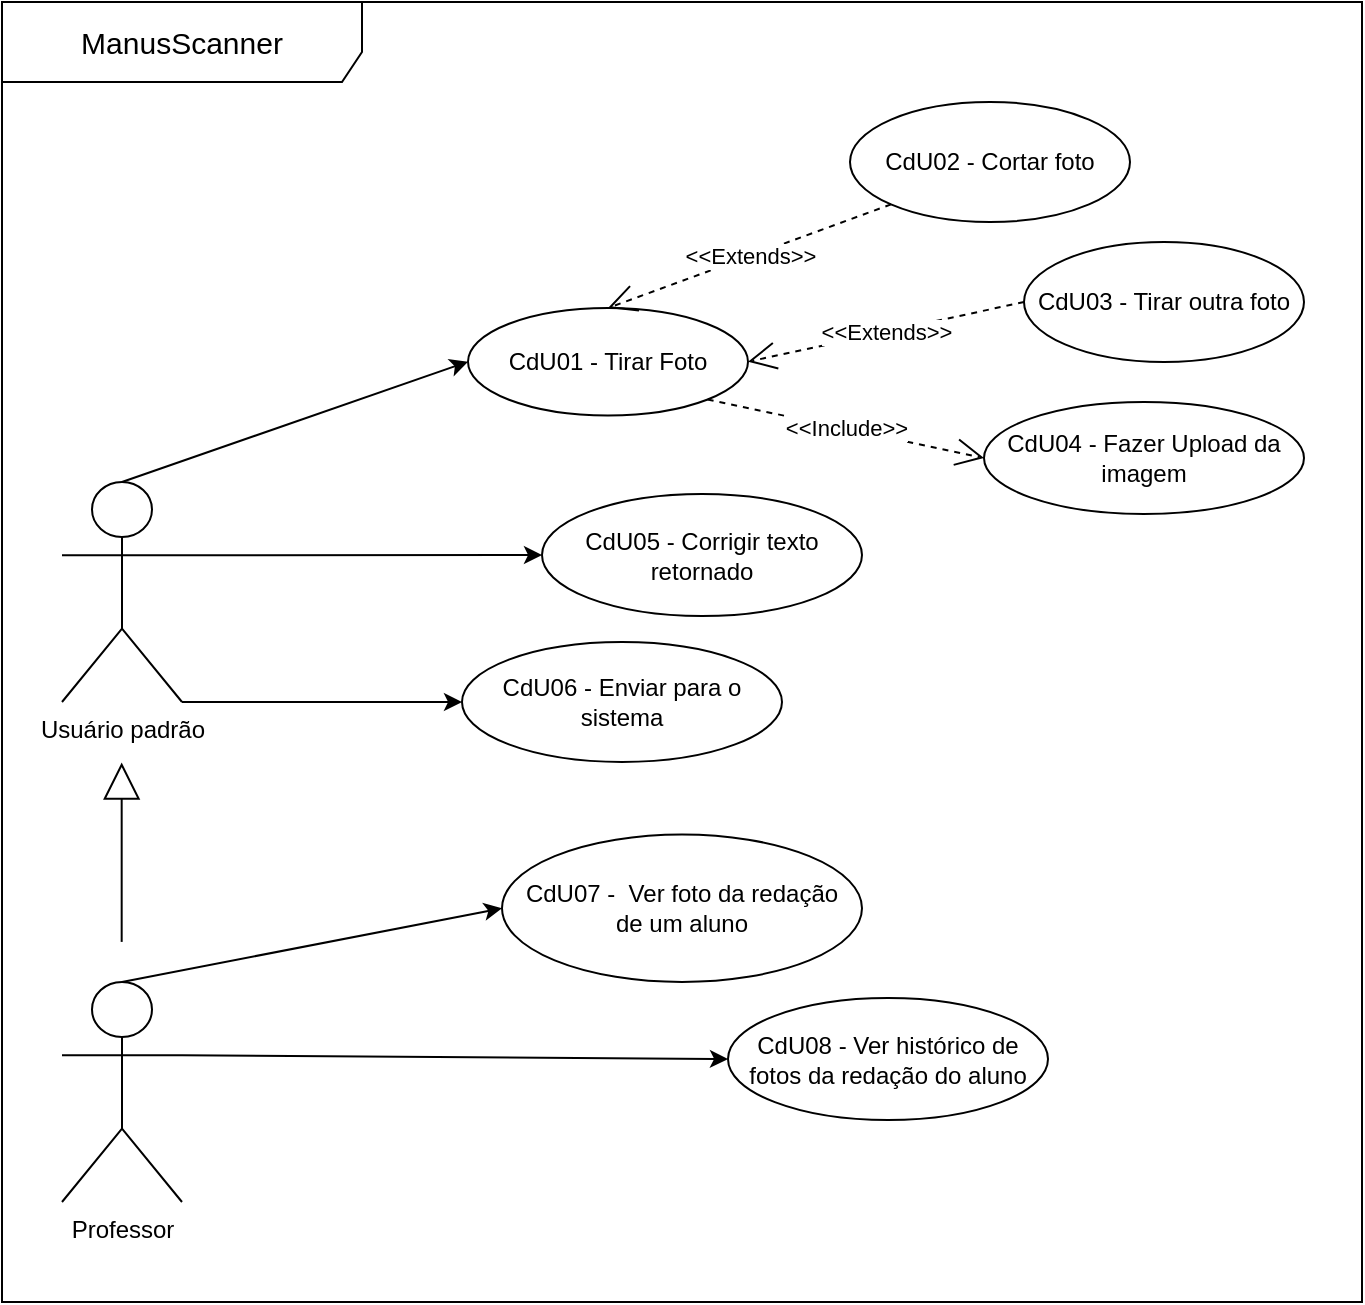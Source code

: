<mxfile version="24.7.7">
  <diagram name="Page-1" id="VWgly2nOHGJHui8vA40v">
    <mxGraphModel dx="1591" dy="843" grid="1" gridSize="10" guides="1" tooltips="1" connect="1" arrows="1" fold="1" page="1" pageScale="1" pageWidth="850" pageHeight="1100" math="0" shadow="0">
      <root>
        <mxCell id="0" />
        <mxCell id="1" parent="0" />
        <mxCell id="7YZ-ag36RC1AAsRXkEIa-1" value="Usuário padrão" style="shape=umlActor;verticalLabelPosition=bottom;verticalAlign=top;html=1;outlineConnect=0;" parent="1" vertex="1">
          <mxGeometry x="100" y="360" width="60" height="110" as="geometry" />
        </mxCell>
        <mxCell id="7YZ-ag36RC1AAsRXkEIa-2" value="" style="endArrow=classic;html=1;rounded=0;entryX=0;entryY=0.5;entryDx=0;entryDy=0;exitX=0.5;exitY=0;exitDx=0;exitDy=0;exitPerimeter=0;" parent="1" source="7YZ-ag36RC1AAsRXkEIa-1" target="7YZ-ag36RC1AAsRXkEIa-7" edge="1">
          <mxGeometry width="50" height="50" relative="1" as="geometry">
            <mxPoint x="50" y="133.74" as="sourcePoint" />
            <mxPoint x="147.829" y="103.594" as="targetPoint" />
          </mxGeometry>
        </mxCell>
        <mxCell id="7YZ-ag36RC1AAsRXkEIa-7" value="CdU01 - Tirar Foto" style="ellipse;whiteSpace=wrap;html=1;" parent="1" vertex="1">
          <mxGeometry x="303" y="273" width="140" height="53.74" as="geometry" />
        </mxCell>
        <mxCell id="7YZ-ag36RC1AAsRXkEIa-8" value="CdU04 - Fazer Upload da imagem" style="ellipse;whiteSpace=wrap;html=1;" parent="1" vertex="1">
          <mxGeometry x="561" y="320" width="160" height="56" as="geometry" />
        </mxCell>
        <mxCell id="7YZ-ag36RC1AAsRXkEIa-11" value="CdU02 - Cortar foto" style="ellipse;whiteSpace=wrap;html=1;" parent="1" vertex="1">
          <mxGeometry x="494" y="170" width="140" height="60" as="geometry" />
        </mxCell>
        <mxCell id="7YZ-ag36RC1AAsRXkEIa-14" value="CdU03 - Tirar outra foto" style="ellipse;whiteSpace=wrap;html=1;" parent="1" vertex="1">
          <mxGeometry x="581" y="240" width="140" height="60" as="geometry" />
        </mxCell>
        <mxCell id="7YZ-ag36RC1AAsRXkEIa-23" value="" style="endArrow=classic;html=1;rounded=0;exitX=1;exitY=0.333;exitDx=0;exitDy=0;exitPerimeter=0;entryX=0;entryY=0.5;entryDx=0;entryDy=0;" parent="1" source="7YZ-ag36RC1AAsRXkEIa-1" target="7YZ-ag36RC1AAsRXkEIa-24" edge="1">
          <mxGeometry width="50" height="50" relative="1" as="geometry">
            <mxPoint x="90" y="428.5" as="sourcePoint" />
            <mxPoint x="240" y="330" as="targetPoint" />
            <Array as="points" />
          </mxGeometry>
        </mxCell>
        <mxCell id="7YZ-ag36RC1AAsRXkEIa-24" value="CdU05 - Corrigir texto retornado" style="ellipse;whiteSpace=wrap;html=1;" parent="1" vertex="1">
          <mxGeometry x="340" y="366" width="160" height="61" as="geometry" />
        </mxCell>
        <mxCell id="7YZ-ag36RC1AAsRXkEIa-30" value="" style="endArrow=classic;html=1;rounded=0;exitX=1;exitY=1;exitDx=0;exitDy=0;exitPerimeter=0;entryX=0;entryY=0.5;entryDx=0;entryDy=0;" parent="1" source="7YZ-ag36RC1AAsRXkEIa-1" target="7YZ-ag36RC1AAsRXkEIa-31" edge="1">
          <mxGeometry width="50" height="50" relative="1" as="geometry">
            <mxPoint x="130" y="410" as="sourcePoint" />
            <mxPoint x="275" y="405" as="targetPoint" />
            <Array as="points" />
          </mxGeometry>
        </mxCell>
        <mxCell id="7YZ-ag36RC1AAsRXkEIa-31" value="CdU06 - Enviar para o sistema" style="ellipse;whiteSpace=wrap;html=1;" parent="1" vertex="1">
          <mxGeometry x="300" y="440" width="160" height="60" as="geometry" />
        </mxCell>
        <mxCell id="EgZ5IGJBUvGJ73Zn3sY7-1" value="&amp;lt;&amp;lt;Extends&amp;gt;&amp;gt;" style="endArrow=open;endSize=12;dashed=1;html=1;rounded=0;exitX=0;exitY=1;exitDx=0;exitDy=0;entryX=0.5;entryY=0;entryDx=0;entryDy=0;" parent="1" source="7YZ-ag36RC1AAsRXkEIa-11" target="7YZ-ag36RC1AAsRXkEIa-7" edge="1">
          <mxGeometry width="160" relative="1" as="geometry">
            <mxPoint x="411" y="180" as="sourcePoint" />
            <mxPoint x="545.161" y="141.405" as="targetPoint" />
          </mxGeometry>
        </mxCell>
        <mxCell id="EgZ5IGJBUvGJ73Zn3sY7-2" value="&amp;lt;&amp;lt;Extends&amp;gt;&amp;gt;" style="endArrow=open;endSize=12;dashed=1;html=1;rounded=0;entryX=1;entryY=0.5;entryDx=0;entryDy=0;exitX=0;exitY=0.5;exitDx=0;exitDy=0;" parent="1" source="7YZ-ag36RC1AAsRXkEIa-14" target="7YZ-ag36RC1AAsRXkEIa-7" edge="1">
          <mxGeometry width="160" relative="1" as="geometry">
            <mxPoint x="481" y="250" as="sourcePoint" />
            <mxPoint x="641" y="250" as="targetPoint" />
          </mxGeometry>
        </mxCell>
        <mxCell id="EgZ5IGJBUvGJ73Zn3sY7-3" value="&amp;lt;&amp;lt;Include&amp;gt;&amp;gt;" style="endArrow=open;endSize=12;dashed=1;html=1;rounded=0;entryX=0;entryY=0.5;entryDx=0;entryDy=0;exitX=1;exitY=1;exitDx=0;exitDy=0;" parent="1" source="7YZ-ag36RC1AAsRXkEIa-7" target="7YZ-ag36RC1AAsRXkEIa-8" edge="1">
          <mxGeometry width="160" relative="1" as="geometry">
            <mxPoint x="641" y="240" as="sourcePoint" />
            <mxPoint x="471" y="257" as="targetPoint" />
          </mxGeometry>
        </mxCell>
        <mxCell id="EgZ5IGJBUvGJ73Zn3sY7-9" value="Professor" style="shape=umlActor;verticalLabelPosition=bottom;verticalAlign=top;html=1;outlineConnect=0;" parent="1" vertex="1">
          <mxGeometry x="100" y="610" width="60" height="110" as="geometry" />
        </mxCell>
        <mxCell id="EgZ5IGJBUvGJ73Zn3sY7-10" value="" style="endArrow=classic;html=1;rounded=0;entryX=0;entryY=0.5;entryDx=0;entryDy=0;exitX=0.5;exitY=0;exitDx=0;exitDy=0;exitPerimeter=0;" parent="1" source="EgZ5IGJBUvGJ73Zn3sY7-9" target="EgZ5IGJBUvGJ73Zn3sY7-11" edge="1">
          <mxGeometry width="50" height="50" relative="1" as="geometry">
            <mxPoint x="50" y="383.74" as="sourcePoint" />
            <mxPoint x="320.0" y="561.87" as="targetPoint" />
          </mxGeometry>
        </mxCell>
        <mxCell id="EgZ5IGJBUvGJ73Zn3sY7-11" value="CdU07 -&amp;nbsp; Ver foto da redação &lt;br&gt;de um aluno" style="ellipse;whiteSpace=wrap;html=1;" parent="1" vertex="1">
          <mxGeometry x="320" y="536.26" width="180" height="73.74" as="geometry" />
        </mxCell>
        <mxCell id="EgZ5IGJBUvGJ73Zn3sY7-12" value="" style="endArrow=classic;html=1;rounded=0;exitX=1;exitY=0.333;exitDx=0;exitDy=0;exitPerimeter=0;entryX=0;entryY=0.5;entryDx=0;entryDy=0;" parent="1" source="EgZ5IGJBUvGJ73Zn3sY7-9" target="EgZ5IGJBUvGJ73Zn3sY7-13" edge="1">
          <mxGeometry width="50" height="50" relative="1" as="geometry">
            <mxPoint x="90" y="678.5" as="sourcePoint" />
            <mxPoint x="240" y="580" as="targetPoint" />
            <Array as="points" />
          </mxGeometry>
        </mxCell>
        <mxCell id="EgZ5IGJBUvGJ73Zn3sY7-13" value="CdU08 - Ver histórico de fotos da redação do aluno" style="ellipse;whiteSpace=wrap;html=1;" parent="1" vertex="1">
          <mxGeometry x="433" y="618" width="160" height="61" as="geometry" />
        </mxCell>
        <mxCell id="vfpH2yYPxhQNqFf3oVOO-1" value="&lt;font style=&quot;font-size: 15px;&quot;&gt;ManusScanner&lt;/font&gt;" style="shape=umlFrame;whiteSpace=wrap;html=1;pointerEvents=0;width=180;height=40;" vertex="1" parent="1">
          <mxGeometry x="70" y="120" width="680" height="650" as="geometry" />
        </mxCell>
        <mxCell id="vfpH2yYPxhQNqFf3oVOO-2" value="" style="endArrow=block;endSize=16;endFill=0;html=1;rounded=0;exitX=0.088;exitY=0.723;exitDx=0;exitDy=0;exitPerimeter=0;entryX=0.088;entryY=0.585;entryDx=0;entryDy=0;entryPerimeter=0;" edge="1" parent="1" source="vfpH2yYPxhQNqFf3oVOO-1" target="vfpH2yYPxhQNqFf3oVOO-1">
          <mxGeometry width="160" relative="1" as="geometry">
            <mxPoint x="120" y="550" as="sourcePoint" />
            <mxPoint x="280" y="550" as="targetPoint" />
          </mxGeometry>
        </mxCell>
      </root>
    </mxGraphModel>
  </diagram>
</mxfile>

